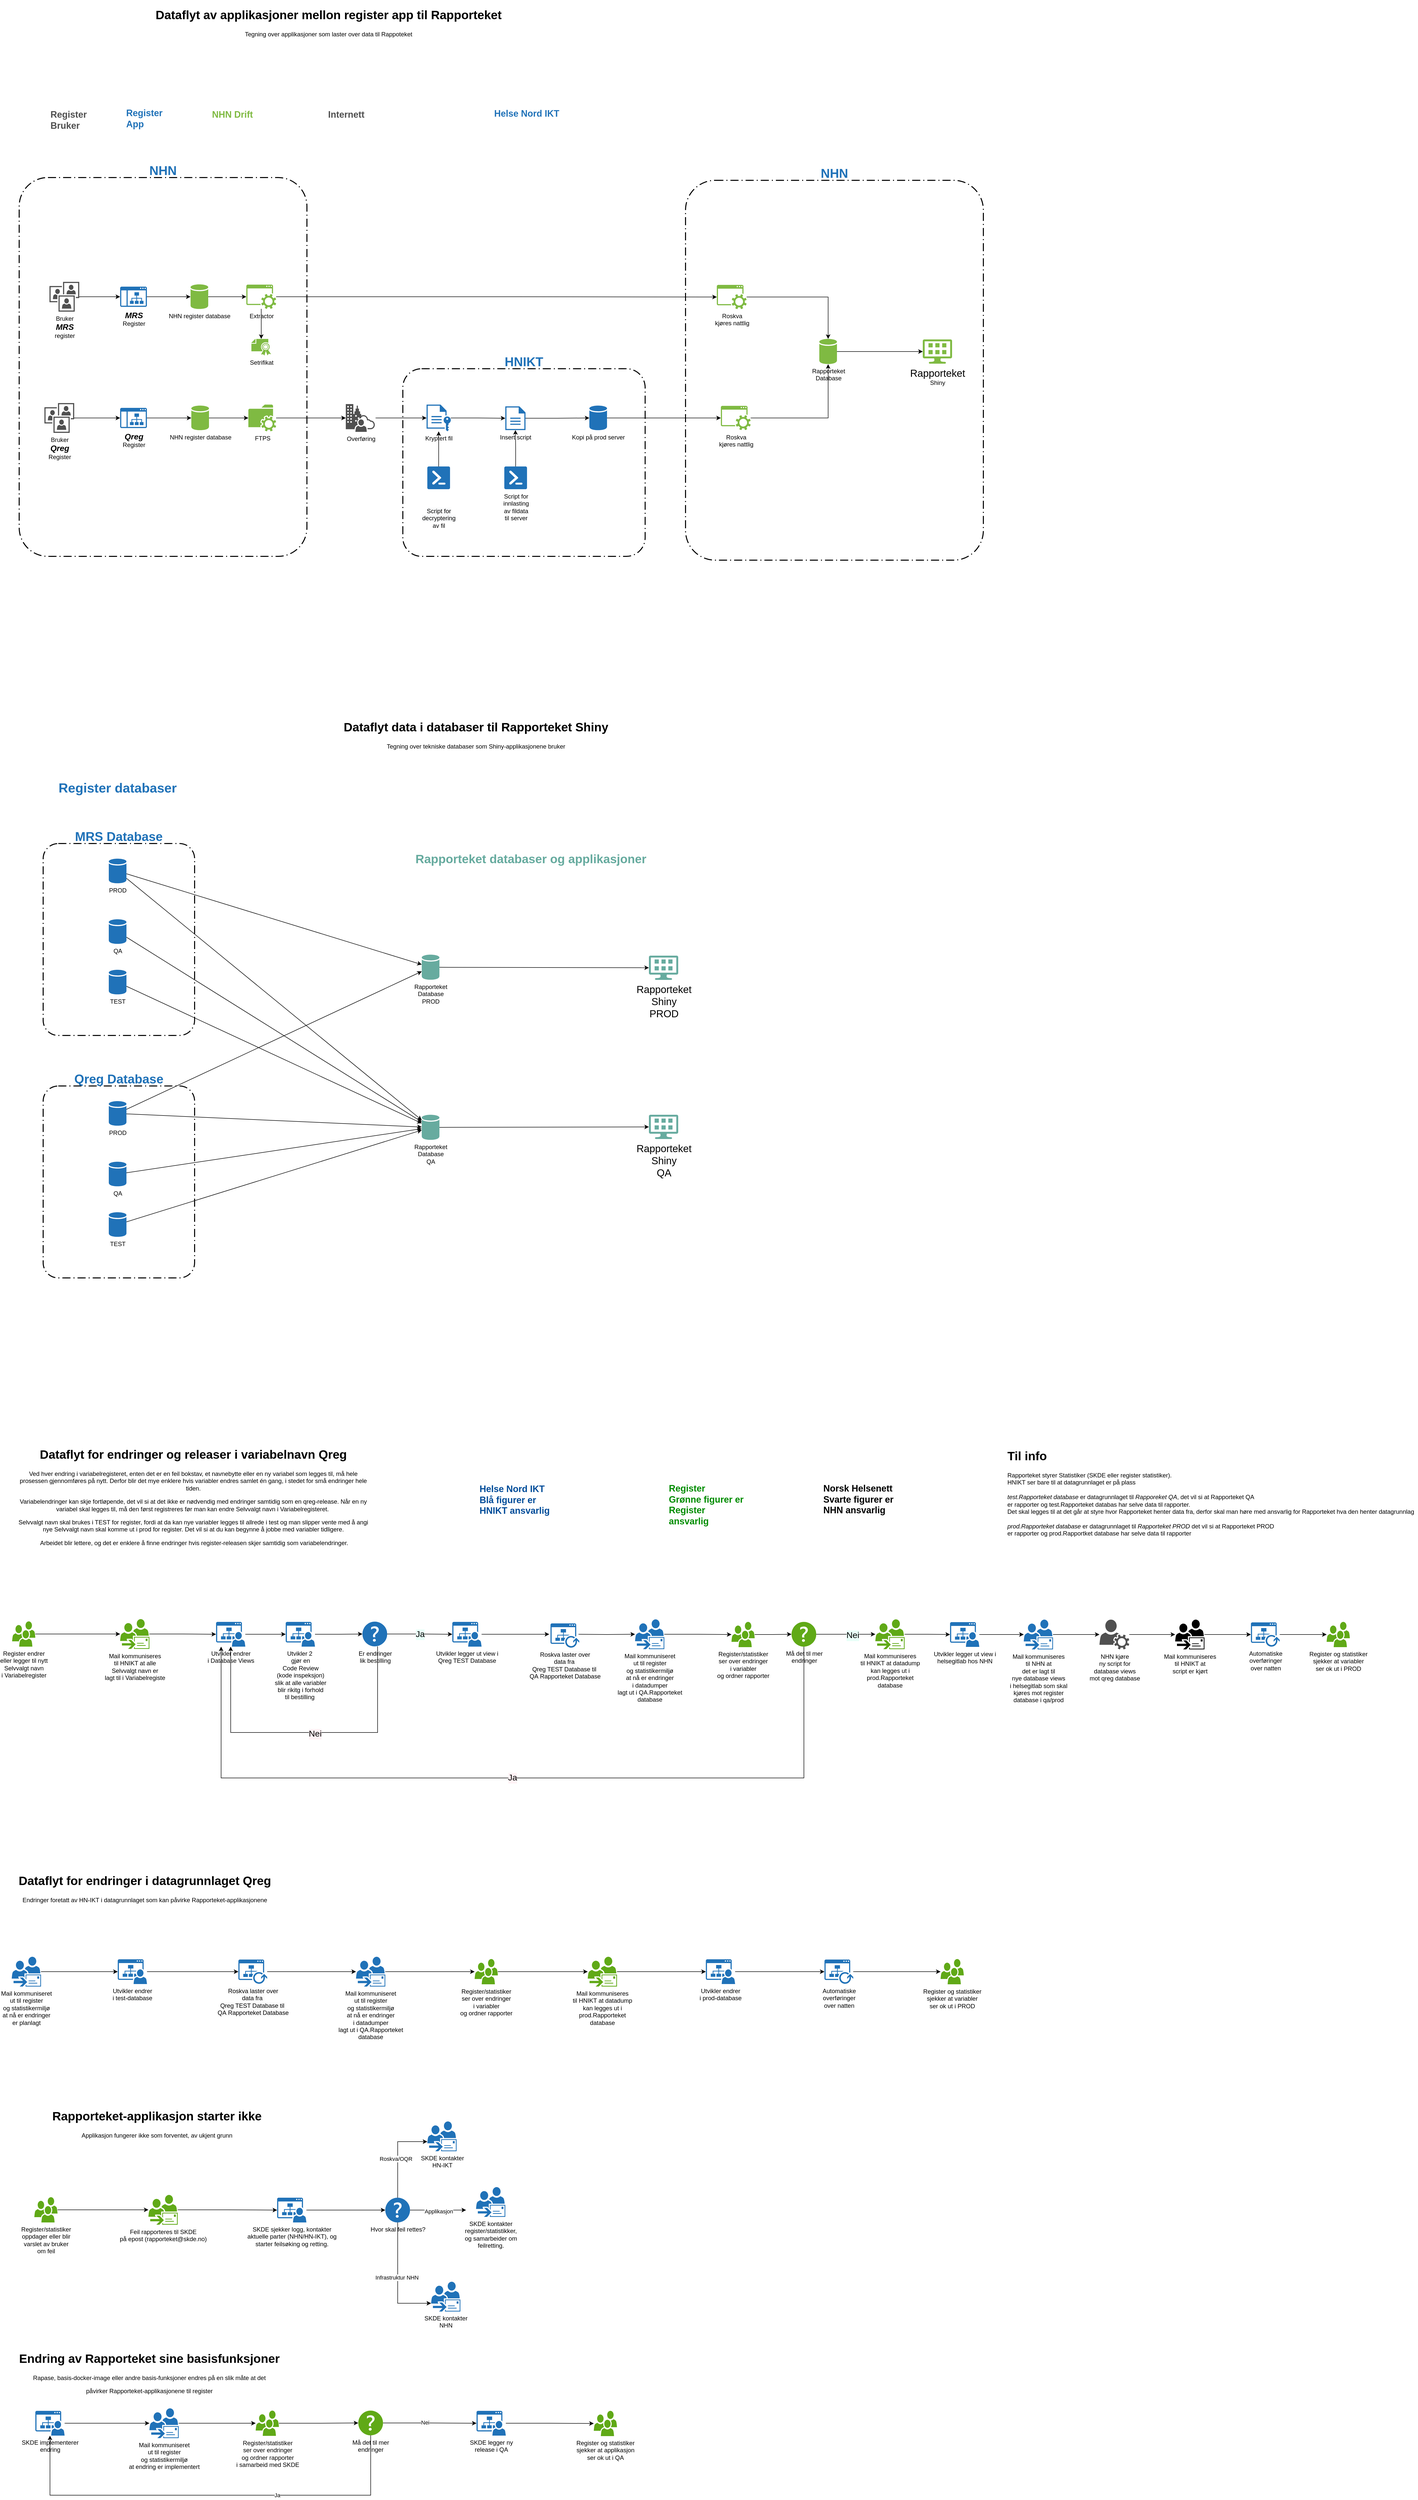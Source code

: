 <mxfile version="26.1.1">
  <diagram id="NtRQC4Yf2EBrrEhXGuK9" name="AlleVar">
    <mxGraphModel dx="2438" dy="4599" grid="1" gridSize="10" guides="1" tooltips="1" connect="1" arrows="1" fold="1" page="1" pageScale="1" pageWidth="1169" pageHeight="827" math="0" shadow="0">
      <root>
        <mxCell id="0" />
        <mxCell id="1" parent="0" />
        <mxCell id="FdEGy9-HCE7xzLKLmm-V-1" value="NHN" style="rounded=1;arcSize=10;dashed=1;strokeColor=#000000;fillColor=none;gradientColor=none;dashPattern=8 3 1 3;strokeWidth=2;verticalAlign=bottom;labelPosition=center;verticalLabelPosition=top;align=center;fontStyle=1;fontSize=25;fontColor=#2072B8;" parent="1" vertex="1">
          <mxGeometry x="1364" y="-2933" width="590" height="752" as="geometry" />
        </mxCell>
        <mxCell id="3FZUS84Uxspk6rO_MviW-43" value="&lt;h1&gt;Dataflyt for endringer og releaser i variabelnavn Qreg&lt;/h1&gt;&lt;p&gt;Ved hver endring i variabelregisteret, enten det er en feil bokstav, et navnebytte eller en ny variabel som legges til, må hele prosessen gjennomføres på nytt. Derfor blir det mye enklere hvis variabler endres samlet én gang, i stedet for små endringer hele tiden.&lt;/p&gt;&lt;p&gt;Variabelendringer kan skje fortløpende, det vil si at det ikke er nødvendig med endringer samtidig som en qreg-release. Når en ny variabel skal legges til, må den først registreres før man kan endre Selvvalgt navn i Variabelregisteret.&amp;nbsp;&lt;/p&gt;&lt;p&gt;Selvvalgt navn skal brukes i TEST for register, fordi at da kan nye variabler legges til allrede i test og man slipper vente med å angi nye Selvvalgt navn skal komme ut i prod for register. Det vil si at du kan begynne å jobbe med variabler tidligere.&lt;/p&gt;&lt;p&gt;&amp;nbsp;Arbeidet blir lettere, og det er enklere å finne endringer hvis register-releasen skjer samtidig som variabelendringer.&lt;/p&gt;" style="text;html=1;strokeColor=none;fillColor=none;spacing=5;spacingTop=-20;whiteSpace=wrap;overflow=hidden;rounded=0;align=center;" parent="1" vertex="1">
          <mxGeometry x="34" y="-430" width="710" height="220" as="geometry" />
        </mxCell>
        <mxCell id="3FZUS84Uxspk6rO_MviW-44" value="Register&lt;br&gt;Grønne figurer er Register ansvarlig" style="text;html=1;strokeColor=none;fillColor=none;align=left;verticalAlign=top;whiteSpace=wrap;rounded=0;fontStyle=1;fontColor=#008C00;fontSize=18;" parent="1" vertex="1">
          <mxGeometry x="1329" y="-360" width="156" height="30" as="geometry" />
        </mxCell>
        <mxCell id="3FZUS84Uxspk6rO_MviW-45" value="Helse Nord IKT&lt;br&gt;Blå figurer er HNIKT ansvarlig" style="text;html=1;strokeColor=none;fillColor=none;align=left;verticalAlign=middle;whiteSpace=wrap;rounded=0;fontStyle=1;fontColor=#004C99;fontSize=18;" parent="1" vertex="1">
          <mxGeometry x="954" y="-330" width="170" height="20" as="geometry" />
        </mxCell>
        <mxCell id="3FZUS84Uxspk6rO_MviW-46" style="edgeStyle=orthogonalEdgeStyle;rounded=0;orthogonalLoop=1;jettySize=auto;html=1;labelBackgroundColor=#E8FFF8;fontSize=17;" parent="1" source="3FZUS84Uxspk6rO_MviW-47" target="3FZUS84Uxspk6rO_MviW-49" edge="1">
          <mxGeometry relative="1" as="geometry" />
        </mxCell>
        <mxCell id="3FZUS84Uxspk6rO_MviW-47" value="Register endrer&lt;br&gt;eller legger til nytt&lt;br&gt;Selvvalgt navn&lt;br&gt;i Variabelregister" style="pointerEvents=1;shadow=0;dashed=0;html=1;strokeColor=none;labelPosition=center;verticalLabelPosition=bottom;verticalAlign=top;outlineConnect=0;align=center;shape=mxgraph.office.users.users;fillColor=#60A917;labelBackgroundColor=none;fontSize=12;fontColor=#000000;" parent="1" vertex="1">
          <mxGeometry x="30" y="-80" width="46" height="50" as="geometry" />
        </mxCell>
        <mxCell id="3FZUS84Uxspk6rO_MviW-48" style="edgeStyle=orthogonalEdgeStyle;rounded=0;orthogonalLoop=1;jettySize=auto;html=1;labelBackgroundColor=#E8FFF8;fontSize=17;" parent="1" source="3FZUS84Uxspk6rO_MviW-49" target="3FZUS84Uxspk6rO_MviW-51" edge="1">
          <mxGeometry relative="1" as="geometry" />
        </mxCell>
        <mxCell id="3FZUS84Uxspk6rO_MviW-49" value="Mail kommuniseres&lt;br&gt;til HNIKT at alle&lt;br&gt;Selvvalgt navn er&lt;br&gt;lagt til i Variabelregiste" style="pointerEvents=1;shadow=0;dashed=0;html=1;strokeColor=none;labelPosition=center;verticalLabelPosition=bottom;verticalAlign=top;outlineConnect=0;align=center;shape=mxgraph.office.users.dynamic_distribution_group;labelBackgroundColor=none;fontSize=12;fontColor=#000000;fillColor=#60A917;" parent="1" vertex="1">
          <mxGeometry x="244" y="-84.5" width="58" height="59" as="geometry" />
        </mxCell>
        <mxCell id="3FZUS84Uxspk6rO_MviW-50" value="" style="edgeStyle=orthogonalEdgeStyle;rounded=0;orthogonalLoop=1;jettySize=auto;html=1;labelBackgroundColor=#E8FFF8;fontSize=17;" parent="1" source="3FZUS84Uxspk6rO_MviW-51" target="3FZUS84Uxspk6rO_MviW-53" edge="1">
          <mxGeometry relative="1" as="geometry" />
        </mxCell>
        <mxCell id="3FZUS84Uxspk6rO_MviW-51" value="Utvikler endrer&lt;br&gt;i Database Views" style="pointerEvents=1;shadow=0;dashed=0;html=1;strokeColor=none;fillColor=#2072B8;labelPosition=center;verticalLabelPosition=bottom;verticalAlign=top;outlineConnect=0;align=center;shape=mxgraph.office.sites.my_site;fontColor=#000000;labelBackgroundColor=none;fontSize=12;" parent="1" vertex="1">
          <mxGeometry x="434" y="-79" width="58" height="49" as="geometry" />
        </mxCell>
        <mxCell id="3FZUS84Uxspk6rO_MviW-52" style="edgeStyle=orthogonalEdgeStyle;rounded=0;orthogonalLoop=1;jettySize=auto;html=1;labelBackgroundColor=#E8FFF8;fontSize=17;" parent="1" source="3FZUS84Uxspk6rO_MviW-53" target="3FZUS84Uxspk6rO_MviW-57" edge="1">
          <mxGeometry relative="1" as="geometry" />
        </mxCell>
        <mxCell id="3FZUS84Uxspk6rO_MviW-53" value="Utvikler 2&amp;nbsp;&lt;br&gt;gjør en &lt;br&gt;Code Review&lt;br&gt;(kode inspeksjon)&lt;br&gt;slik at alle variabler&lt;br&gt;blir rikitg i forhold&lt;br&gt;til bestilling&amp;nbsp;" style="pointerEvents=1;shadow=0;dashed=0;html=1;strokeColor=none;fillColor=#2072B8;labelPosition=center;verticalLabelPosition=bottom;verticalAlign=top;outlineConnect=0;align=center;shape=mxgraph.office.sites.my_site;fontColor=#000000;labelBackgroundColor=none;fontSize=12;" parent="1" vertex="1">
          <mxGeometry x="572" y="-79" width="58" height="49" as="geometry" />
        </mxCell>
        <mxCell id="3FZUS84Uxspk6rO_MviW-54" style="edgeStyle=orthogonalEdgeStyle;rounded=0;orthogonalLoop=1;jettySize=auto;html=1;labelBackgroundColor=#E8FFF8;fontSize=17;" parent="1" source="3FZUS84Uxspk6rO_MviW-57" target="3FZUS84Uxspk6rO_MviW-51" edge="1">
          <mxGeometry relative="1" as="geometry">
            <mxPoint x="454" y="130" as="targetPoint" />
            <Array as="points">
              <mxPoint x="754" y="140" />
              <mxPoint x="463" y="140" />
            </Array>
          </mxGeometry>
        </mxCell>
        <mxCell id="3FZUS84Uxspk6rO_MviW-55" value="Nei" style="edgeLabel;html=1;align=center;verticalAlign=middle;resizable=0;points=[];fontSize=17;labelBackgroundColor=#FFF2F5;" parent="3FZUS84Uxspk6rO_MviW-54" vertex="1" connectable="0">
          <mxGeometry x="-0.065" y="3" relative="1" as="geometry">
            <mxPoint as="offset" />
          </mxGeometry>
        </mxCell>
        <mxCell id="3FZUS84Uxspk6rO_MviW-56" value="Ja" style="edgeStyle=orthogonalEdgeStyle;rounded=0;orthogonalLoop=1;jettySize=auto;html=1;labelBackgroundColor=#E8FFF8;fontSize=17;" parent="1" source="3FZUS84Uxspk6rO_MviW-57" target="3FZUS84Uxspk6rO_MviW-59" edge="1">
          <mxGeometry relative="1" as="geometry" />
        </mxCell>
        <mxCell id="3FZUS84Uxspk6rO_MviW-57" value="Er endringer&lt;br&gt;lik bestilling" style="pointerEvents=1;shadow=0;dashed=0;html=1;strokeColor=none;labelPosition=center;verticalLabelPosition=bottom;verticalAlign=top;outlineConnect=0;align=center;shape=mxgraph.office.concepts.help;fontSize=12;fontColor=#000000;fillColor=#2072B8;" parent="1" vertex="1">
          <mxGeometry x="724" y="-79.5" width="49" height="49" as="geometry" />
        </mxCell>
        <mxCell id="3FZUS84Uxspk6rO_MviW-58" value="" style="edgeStyle=orthogonalEdgeStyle;rounded=0;orthogonalLoop=1;jettySize=auto;html=1;labelBackgroundColor=#E8FFF8;fontSize=17;" parent="1" source="3FZUS84Uxspk6rO_MviW-59" edge="1">
          <mxGeometry relative="1" as="geometry">
            <mxPoint x="1094" y="-54.5" as="targetPoint" />
          </mxGeometry>
        </mxCell>
        <mxCell id="3FZUS84Uxspk6rO_MviW-59" value="Utvikler legger ut view i &lt;br&gt;Qreg TEST Database" style="pointerEvents=1;shadow=0;dashed=0;html=1;strokeColor=none;fillColor=#2072B8;labelPosition=center;verticalLabelPosition=bottom;verticalAlign=top;outlineConnect=0;align=center;shape=mxgraph.office.sites.my_site;fontColor=#000000;labelBackgroundColor=none;fontSize=12;" parent="1" vertex="1">
          <mxGeometry x="902" y="-79" width="58" height="49" as="geometry" />
        </mxCell>
        <mxCell id="3FZUS84Uxspk6rO_MviW-60" value="" style="edgeStyle=orthogonalEdgeStyle;rounded=0;orthogonalLoop=1;jettySize=auto;html=1;labelBackgroundColor=#E8FFF8;fontSize=17;" parent="1" target="3FZUS84Uxspk6rO_MviW-63" edge="1">
          <mxGeometry relative="1" as="geometry">
            <mxPoint x="1152" y="-54.5" as="sourcePoint" />
          </mxGeometry>
        </mxCell>
        <mxCell id="3FZUS84Uxspk6rO_MviW-62" value="" style="edgeStyle=orthogonalEdgeStyle;rounded=0;orthogonalLoop=1;jettySize=auto;html=1;labelBackgroundColor=#E8FFF8;fontSize=17;" parent="1" source="3FZUS84Uxspk6rO_MviW-63" target="3FZUS84Uxspk6rO_MviW-69" edge="1">
          <mxGeometry relative="1" as="geometry" />
        </mxCell>
        <mxCell id="3FZUS84Uxspk6rO_MviW-63" value="Mail kommuniseret&lt;br&gt;ut til register&lt;br&gt;og statistikermiljø &lt;br&gt;at nå er endringer&lt;br&gt;i datadumper&lt;br&gt;lagt ut i QA.Rapporteket&lt;br&gt;database" style="pointerEvents=1;shadow=0;dashed=0;html=1;strokeColor=none;fillColor=#2072B8;labelPosition=center;verticalLabelPosition=bottom;verticalAlign=top;outlineConnect=0;align=center;shape=mxgraph.office.users.dynamic_distribution_group;labelBackgroundColor=none;fontSize=12;fontColor=#000000;" parent="1" vertex="1">
          <mxGeometry x="1264" y="-84" width="58" height="59" as="geometry" />
        </mxCell>
        <mxCell id="3FZUS84Uxspk6rO_MviW-64" value="Ja" style="edgeStyle=orthogonalEdgeStyle;rounded=0;orthogonalLoop=1;jettySize=auto;html=1;labelBackgroundColor=#FFF2F5;fontSize=17;" parent="1" source="3FZUS84Uxspk6rO_MviW-67" target="3FZUS84Uxspk6rO_MviW-51" edge="1">
          <mxGeometry relative="1" as="geometry">
            <mxPoint x="444" y="180" as="targetPoint" />
            <mxPoint x="1598" as="sourcePoint" />
            <Array as="points">
              <mxPoint x="1598" y="230" />
              <mxPoint x="444" y="230" />
            </Array>
          </mxGeometry>
        </mxCell>
        <mxCell id="3FZUS84Uxspk6rO_MviW-65" value="" style="edgeStyle=orthogonalEdgeStyle;rounded=0;orthogonalLoop=1;jettySize=auto;html=1;labelBackgroundColor=#FFF2F5;fontSize=17;" parent="1" source="3FZUS84Uxspk6rO_MviW-67" target="3FZUS84Uxspk6rO_MviW-71" edge="1">
          <mxGeometry relative="1" as="geometry" />
        </mxCell>
        <mxCell id="3FZUS84Uxspk6rO_MviW-66" value="Nei" style="edgeLabel;html=1;align=center;verticalAlign=middle;resizable=0;points=[];fontSize=17;labelBackgroundColor=#E8FFF8;" parent="3FZUS84Uxspk6rO_MviW-65" vertex="1" connectable="0">
          <mxGeometry x="0.242" y="-1" relative="1" as="geometry">
            <mxPoint x="-1" y="1" as="offset" />
          </mxGeometry>
        </mxCell>
        <mxCell id="3FZUS84Uxspk6rO_MviW-67" value="Må det til mer&lt;br&gt;endringer" style="pointerEvents=1;shadow=0;dashed=0;html=1;strokeColor=none;labelPosition=center;verticalLabelPosition=bottom;verticalAlign=top;outlineConnect=0;align=center;shape=mxgraph.office.concepts.help;fontSize=12;fontColor=#000000;fillColor=#60A917;" parent="1" vertex="1">
          <mxGeometry x="1574" y="-79" width="49" height="49" as="geometry" />
        </mxCell>
        <mxCell id="3FZUS84Uxspk6rO_MviW-68" value="" style="edgeStyle=orthogonalEdgeStyle;rounded=0;orthogonalLoop=1;jettySize=auto;html=1;labelBackgroundColor=#E8FFF8;fontSize=17;" parent="1" source="3FZUS84Uxspk6rO_MviW-69" target="3FZUS84Uxspk6rO_MviW-67" edge="1">
          <mxGeometry relative="1" as="geometry" />
        </mxCell>
        <mxCell id="3FZUS84Uxspk6rO_MviW-69" value="Register/statistiker&lt;br&gt;ser over endringer&lt;br&gt;i variabler&lt;br&gt;og ordner rapporter" style="pointerEvents=1;shadow=0;dashed=0;html=1;strokeColor=none;labelPosition=center;verticalLabelPosition=bottom;verticalAlign=top;outlineConnect=0;align=center;shape=mxgraph.office.users.users;fillColor=#60A917;labelBackgroundColor=none;fontSize=12;fontColor=#000000;" parent="1" vertex="1">
          <mxGeometry x="1455" y="-79" width="46" height="50" as="geometry" />
        </mxCell>
        <mxCell id="3FZUS84Uxspk6rO_MviW-70" value="" style="edgeStyle=orthogonalEdgeStyle;rounded=0;orthogonalLoop=1;jettySize=auto;html=1;labelBackgroundColor=#FFF2F5;fontSize=17;" parent="1" source="3FZUS84Uxspk6rO_MviW-71" target="3FZUS84Uxspk6rO_MviW-73" edge="1">
          <mxGeometry relative="1" as="geometry" />
        </mxCell>
        <mxCell id="3FZUS84Uxspk6rO_MviW-71" value="Mail kommuniseres&lt;br&gt;til HNIKT at datadump&lt;br&gt;kan legges ut i&lt;br&gt;prod.Rapporteket&lt;br&gt;database" style="pointerEvents=1;shadow=0;dashed=0;html=1;strokeColor=none;labelPosition=center;verticalLabelPosition=bottom;verticalAlign=top;outlineConnect=0;align=center;shape=mxgraph.office.users.dynamic_distribution_group;labelBackgroundColor=none;fontSize=12;fontColor=#000000;fillColor=#60A917;" parent="1" vertex="1">
          <mxGeometry x="1740" y="-84" width="58" height="59" as="geometry" />
        </mxCell>
        <mxCell id="3FZUS84Uxspk6rO_MviW-72" value="" style="edgeStyle=orthogonalEdgeStyle;rounded=0;orthogonalLoop=1;jettySize=auto;html=1;labelBackgroundColor=#FFF2F5;fontSize=17;" parent="1" source="3FZUS84Uxspk6rO_MviW-73" target="3FZUS84Uxspk6rO_MviW-75" edge="1">
          <mxGeometry relative="1" as="geometry" />
        </mxCell>
        <mxCell id="3FZUS84Uxspk6rO_MviW-73" value="Utvikler legger ut view i &lt;br&gt;helsegitlab hos NHN" style="pointerEvents=1;shadow=0;dashed=0;html=1;strokeColor=none;fillColor=#2072B8;labelPosition=center;verticalLabelPosition=bottom;verticalAlign=top;outlineConnect=0;align=center;shape=mxgraph.office.sites.my_site;fontColor=#000000;labelBackgroundColor=none;fontSize=12;" parent="1" vertex="1">
          <mxGeometry x="1888" y="-78.5" width="58" height="49" as="geometry" />
        </mxCell>
        <mxCell id="3FZUS84Uxspk6rO_MviW-74" value="" style="edgeStyle=orthogonalEdgeStyle;rounded=0;orthogonalLoop=1;jettySize=auto;html=1;labelBackgroundColor=#FFF2F5;fontSize=17;" parent="1" source="3FZUS84Uxspk6rO_MviW-75" target="3FZUS84Uxspk6rO_MviW-77" edge="1">
          <mxGeometry relative="1" as="geometry" />
        </mxCell>
        <mxCell id="3FZUS84Uxspk6rO_MviW-75" value="Mail kommuniseres&lt;br&gt;til NHN at&lt;br&gt;det er lagt til&lt;br&gt;nye database views&lt;br&gt;i helsegitlab som skal&lt;br&gt;kjøres mot register&lt;br&gt;database i qa/prod" style="pointerEvents=1;shadow=0;dashed=0;html=1;strokeColor=none;fillColor=#2072B8;labelPosition=center;verticalLabelPosition=bottom;verticalAlign=top;outlineConnect=0;align=center;shape=mxgraph.office.users.dynamic_distribution_group;labelBackgroundColor=none;fontSize=12;fontColor=#000000;" parent="1" vertex="1">
          <mxGeometry x="2034" y="-83.5" width="58" height="59" as="geometry" />
        </mxCell>
        <mxCell id="3FZUS84Uxspk6rO_MviW-76" value="" style="edgeStyle=orthogonalEdgeStyle;rounded=0;orthogonalLoop=1;jettySize=auto;html=1;labelBackgroundColor=#FFF2F5;fontSize=12;" parent="1" source="3FZUS84Uxspk6rO_MviW-77" target="3FZUS84Uxspk6rO_MviW-79" edge="1">
          <mxGeometry relative="1" as="geometry" />
        </mxCell>
        <mxCell id="3FZUS84Uxspk6rO_MviW-77" value="&lt;span style=&quot;font-size: 12px;&quot;&gt;NHN kjøre&lt;br&gt;ny script for &lt;br&gt;database views&lt;br&gt;mot qreg database&lt;br&gt;&lt;/span&gt;" style="pointerEvents=1;shadow=0;dashed=0;html=1;strokeColor=none;fillColor=#505050;labelPosition=center;verticalLabelPosition=bottom;verticalAlign=top;outlineConnect=0;align=center;shape=mxgraph.office.users.user_services;labelBackgroundColor=#FFFFFF;fontSize=12;" parent="1" vertex="1">
          <mxGeometry x="2184" y="-83.5" width="59" height="59" as="geometry" />
        </mxCell>
        <mxCell id="3FZUS84Uxspk6rO_MviW-78" value="" style="edgeStyle=orthogonalEdgeStyle;rounded=0;orthogonalLoop=1;jettySize=auto;html=1;labelBackgroundColor=#FFF2F5;fontSize=12;" parent="1" source="3FZUS84Uxspk6rO_MviW-79" target="3FZUS84Uxspk6rO_MviW-81" edge="1">
          <mxGeometry relative="1" as="geometry" />
        </mxCell>
        <mxCell id="3FZUS84Uxspk6rO_MviW-79" value="Mail kommuniseres&lt;br&gt;til HNIKT at&lt;br&gt;script er kjørt" style="pointerEvents=1;shadow=0;dashed=0;html=1;strokeColor=none;labelPosition=center;verticalLabelPosition=bottom;verticalAlign=top;outlineConnect=0;align=center;shape=mxgraph.office.users.dynamic_distribution_group;labelBackgroundColor=none;fontSize=12;fontColor=#000000;fillColor=#000000;" parent="1" vertex="1">
          <mxGeometry x="2334" y="-83.5" width="58" height="59" as="geometry" />
        </mxCell>
        <mxCell id="3FZUS84Uxspk6rO_MviW-80" value="" style="edgeStyle=orthogonalEdgeStyle;rounded=0;orthogonalLoop=1;jettySize=auto;html=1;labelBackgroundColor=#FFF2F5;fontSize=12;" parent="1" source="3FZUS84Uxspk6rO_MviW-81" target="3FZUS84Uxspk6rO_MviW-82" edge="1">
          <mxGeometry relative="1" as="geometry" />
        </mxCell>
        <mxCell id="3FZUS84Uxspk6rO_MviW-81" value="Automatiske&lt;br&gt;overføringer&lt;br&gt;over natten" style="pointerEvents=1;shadow=0;dashed=0;html=1;strokeColor=none;labelPosition=center;verticalLabelPosition=bottom;verticalAlign=top;outlineConnect=0;align=center;shape=mxgraph.office.sites.publish;labelBackgroundColor=#FFFFFF;fontSize=12;fillColor=#2072B8;" parent="1" vertex="1">
          <mxGeometry x="2484" y="-78" width="57" height="48" as="geometry" />
        </mxCell>
        <mxCell id="3FZUS84Uxspk6rO_MviW-82" value="Register og statistiker&lt;br&gt;sjekker at variabler&lt;br&gt;ser ok ut i PROD" style="pointerEvents=1;shadow=0;dashed=0;html=1;strokeColor=none;labelPosition=center;verticalLabelPosition=bottom;verticalAlign=top;outlineConnect=0;align=center;shape=mxgraph.office.users.users;fillColor=#60A917;labelBackgroundColor=none;fontSize=12;fontColor=#000000;" parent="1" vertex="1">
          <mxGeometry x="2634" y="-79" width="46" height="50" as="geometry" />
        </mxCell>
        <mxCell id="3FZUS84Uxspk6rO_MviW-83" value="&lt;font color=&quot;#000000&quot;&gt;Norsk Helsenett&lt;br&gt;Svarte figurer er&lt;br&gt;NHN ansvarlig&lt;/font&gt;" style="text;html=1;strokeColor=none;fillColor=none;align=left;verticalAlign=top;whiteSpace=wrap;rounded=0;fontStyle=1;fontColor=#008C00;fontSize=18;" parent="1" vertex="1">
          <mxGeometry x="1634.5" y="-360" width="156" height="30" as="geometry" />
        </mxCell>
        <mxCell id="3FZUS84Uxspk6rO_MviW-84" value="&lt;h1 style=&quot;text-align: left&quot;&gt;Til info&lt;/h1&gt;&lt;div style=&quot;text-align: left&quot;&gt;&lt;span&gt;Rapporteket styrer Statistiker (SKDE eller register statistiker).&lt;/span&gt;&lt;br&gt;&lt;/div&gt;&lt;div style=&quot;text-align: left&quot;&gt;&lt;div&gt;&lt;span&gt;HNIKT ser bare til at datagrunnlaget er på plass&lt;/span&gt;&lt;/div&gt;&lt;/div&gt;&lt;div style=&quot;text-align: left&quot;&gt;&lt;span&gt;&lt;br&gt;&lt;/span&gt;&lt;/div&gt;&lt;div style=&quot;text-align: left&quot;&gt;&lt;i&gt;test.Rapporteket database&lt;/i&gt; er datagrunnlaget til &lt;i&gt;Rapporeket QA&lt;/i&gt;, det vil si at Rapporteket QA&lt;/div&gt;&lt;div style=&quot;text-align: left&quot;&gt;&lt;span&gt;er rapporter og test.Rapporteket databas har selve data til rapporter.&amp;nbsp;&lt;/span&gt;&lt;/div&gt;&lt;div style=&quot;text-align: left&quot;&gt;&lt;span&gt;Det skal legges til at det går at styre hvor Rapporteket henter data fra, derfor skal man høre med ansvarlig for Rapporteket hva den henter datagrunnlag&lt;/span&gt;&lt;/div&gt;&lt;div style=&quot;text-align: left&quot;&gt;&lt;span&gt;&lt;br&gt;&lt;/span&gt;&lt;/div&gt;&lt;div style=&quot;text-align: left&quot;&gt;&lt;i&gt;prod.Rapporteket database&lt;/i&gt; er datagrunnlaget til &lt;i&gt;Rapporteket PROD&lt;/i&gt; det vil si at Rapporteket PROD&lt;/div&gt;&lt;div style=&quot;text-align: left&quot;&gt;&lt;span&gt;er rapporter og prod.Rapportket database har selve data til rapporter&amp;nbsp;&lt;/span&gt;&lt;/div&gt;&lt;div style=&quot;text-align: left&quot;&gt;&lt;br&gt;&lt;/div&gt;" style="text;html=1;align=center;verticalAlign=middle;resizable=0;points=[];autosize=1;fontSize=12;" parent="1" vertex="1">
          <mxGeometry x="1994" y="-430" width="820" height="190" as="geometry" />
        </mxCell>
        <mxCell id="3FZUS84Uxspk6rO_MviW-182" value="Qreg Database" style="rounded=1;arcSize=10;dashed=1;strokeColor=#000000;fillColor=none;gradientColor=none;dashPattern=8 3 1 3;strokeWidth=2;verticalAlign=bottom;labelPosition=center;verticalLabelPosition=top;align=center;fontStyle=1;fontSize=25;fontColor=#2072B8;" parent="1" vertex="1">
          <mxGeometry x="91.5" y="-1140" width="300" height="380" as="geometry" />
        </mxCell>
        <mxCell id="3FZUS84Uxspk6rO_MviW-217" style="edgeStyle=none;rounded=0;orthogonalLoop=1;jettySize=auto;html=1;" parent="1" source="3FZUS84Uxspk6rO_MviW-184" target="3FZUS84Uxspk6rO_MviW-206" edge="1">
          <mxGeometry relative="1" as="geometry" />
        </mxCell>
        <mxCell id="3FZUS84Uxspk6rO_MviW-184" value="TEST" style="shadow=0;dashed=0;html=1;strokeColor=none;labelPosition=center;verticalLabelPosition=bottom;verticalAlign=top;outlineConnect=0;align=center;shape=mxgraph.office.databases.database;fillColor=#2072B8;" parent="1" vertex="1">
          <mxGeometry x="221.5" y="-890" width="35" height="49" as="geometry" />
        </mxCell>
        <mxCell id="3FZUS84Uxspk6rO_MviW-199" value="&lt;span style=&quot;font-size: 20px&quot;&gt;Rapporteket&lt;br&gt;Shiny&lt;br&gt;PROD&lt;br&gt;&lt;/span&gt;" style="pointerEvents=1;shadow=0;dashed=0;html=1;strokeColor=none;labelPosition=center;verticalLabelPosition=bottom;verticalAlign=top;outlineConnect=0;align=center;shape=mxgraph.office.devices.management_console;fillColor=#67AB9F;" parent="1" vertex="1">
          <mxGeometry x="1291.5" y="-1398" width="58" height="48" as="geometry" />
        </mxCell>
        <mxCell id="3FZUS84Uxspk6rO_MviW-225" style="edgeStyle=none;rounded=0;orthogonalLoop=1;jettySize=auto;html=1;" parent="1" source="3FZUS84Uxspk6rO_MviW-203" target="3FZUS84Uxspk6rO_MviW-199" edge="1">
          <mxGeometry relative="1" as="geometry" />
        </mxCell>
        <mxCell id="3FZUS84Uxspk6rO_MviW-203" value="Rapporteket&lt;br&gt;Database&lt;br&gt;PROD" style="shadow=0;dashed=0;html=1;strokeColor=none;labelPosition=center;verticalLabelPosition=bottom;verticalAlign=top;outlineConnect=0;align=center;shape=mxgraph.office.databases.database;fillColor=#67AB9F;" parent="1" vertex="1">
          <mxGeometry x="841.5" y="-1400" width="35" height="50" as="geometry" />
        </mxCell>
        <mxCell id="3FZUS84Uxspk6rO_MviW-215" style="edgeStyle=none;rounded=0;orthogonalLoop=1;jettySize=auto;html=1;" parent="1" source="3FZUS84Uxspk6rO_MviW-204" target="3FZUS84Uxspk6rO_MviW-206" edge="1">
          <mxGeometry relative="1" as="geometry" />
        </mxCell>
        <mxCell id="3FZUS84Uxspk6rO_MviW-204" value="QA" style="shadow=0;dashed=0;html=1;strokeColor=none;labelPosition=center;verticalLabelPosition=bottom;verticalAlign=top;outlineConnect=0;align=center;shape=mxgraph.office.databases.database;fillColor=#2072B8;" parent="1" vertex="1">
          <mxGeometry x="221.5" y="-990" width="35" height="49" as="geometry" />
        </mxCell>
        <mxCell id="3FZUS84Uxspk6rO_MviW-212" style="rounded=0;orthogonalLoop=1;jettySize=auto;html=1;" parent="1" source="3FZUS84Uxspk6rO_MviW-205" target="3FZUS84Uxspk6rO_MviW-203" edge="1">
          <mxGeometry relative="1" as="geometry" />
        </mxCell>
        <mxCell id="3FZUS84Uxspk6rO_MviW-213" style="edgeStyle=none;rounded=0;orthogonalLoop=1;jettySize=auto;html=1;" parent="1" source="3FZUS84Uxspk6rO_MviW-205" target="3FZUS84Uxspk6rO_MviW-206" edge="1">
          <mxGeometry relative="1" as="geometry" />
        </mxCell>
        <mxCell id="3FZUS84Uxspk6rO_MviW-205" value="PROD" style="shadow=0;dashed=0;html=1;strokeColor=none;labelPosition=center;verticalLabelPosition=bottom;verticalAlign=top;outlineConnect=0;align=center;shape=mxgraph.office.databases.database;fillColor=#2072B8;" parent="1" vertex="1">
          <mxGeometry x="221.5" y="-1110" width="35" height="49" as="geometry" />
        </mxCell>
        <mxCell id="3FZUS84Uxspk6rO_MviW-223" style="edgeStyle=none;rounded=0;orthogonalLoop=1;jettySize=auto;html=1;" parent="1" source="3FZUS84Uxspk6rO_MviW-206" target="3FZUS84Uxspk6rO_MviW-207" edge="1">
          <mxGeometry relative="1" as="geometry" />
        </mxCell>
        <mxCell id="3FZUS84Uxspk6rO_MviW-206" value="Rapporteket&lt;br&gt;Database&lt;br&gt;QA" style="shadow=0;dashed=0;html=1;strokeColor=none;labelPosition=center;verticalLabelPosition=bottom;verticalAlign=top;outlineConnect=0;align=center;shape=mxgraph.office.databases.database;fillColor=#67AB9F;" parent="1" vertex="1">
          <mxGeometry x="841.5" y="-1083" width="35" height="50" as="geometry" />
        </mxCell>
        <mxCell id="3FZUS84Uxspk6rO_MviW-207" value="&lt;span style=&quot;font-size: 20px&quot;&gt;Rapporteket&lt;br&gt;Shiny&lt;br&gt;QA&lt;br&gt;&lt;/span&gt;" style="pointerEvents=1;shadow=0;dashed=0;html=1;strokeColor=none;labelPosition=center;verticalLabelPosition=bottom;verticalAlign=top;outlineConnect=0;align=center;shape=mxgraph.office.devices.management_console;fillColor=#67AB9F;" parent="1" vertex="1">
          <mxGeometry x="1291.5" y="-1083" width="58" height="48" as="geometry" />
        </mxCell>
        <mxCell id="3FZUS84Uxspk6rO_MviW-208" value="MRS Database" style="rounded=1;arcSize=10;dashed=1;strokeColor=#000000;fillColor=none;gradientColor=none;dashPattern=8 3 1 3;strokeWidth=2;verticalAlign=bottom;labelPosition=center;verticalLabelPosition=top;align=center;fontStyle=1;fontSize=25;fontColor=#2072B8;" parent="1" vertex="1">
          <mxGeometry x="91.5" y="-1620" width="300" height="380" as="geometry" />
        </mxCell>
        <mxCell id="3FZUS84Uxspk6rO_MviW-222" style="edgeStyle=none;rounded=0;orthogonalLoop=1;jettySize=auto;html=1;" parent="1" source="3FZUS84Uxspk6rO_MviW-209" target="3FZUS84Uxspk6rO_MviW-206" edge="1">
          <mxGeometry relative="1" as="geometry" />
        </mxCell>
        <mxCell id="3FZUS84Uxspk6rO_MviW-209" value="TEST" style="shadow=0;dashed=0;html=1;strokeColor=none;labelPosition=center;verticalLabelPosition=bottom;verticalAlign=top;outlineConnect=0;align=center;shape=mxgraph.office.databases.database;fillColor=#2072B8;" parent="1" vertex="1">
          <mxGeometry x="221.5" y="-1370" width="35" height="49" as="geometry" />
        </mxCell>
        <mxCell id="3FZUS84Uxspk6rO_MviW-221" style="edgeStyle=none;rounded=0;orthogonalLoop=1;jettySize=auto;html=1;" parent="1" source="3FZUS84Uxspk6rO_MviW-210" target="3FZUS84Uxspk6rO_MviW-206" edge="1">
          <mxGeometry relative="1" as="geometry" />
        </mxCell>
        <mxCell id="3FZUS84Uxspk6rO_MviW-210" value="QA" style="shadow=0;dashed=0;html=1;strokeColor=none;labelPosition=center;verticalLabelPosition=bottom;verticalAlign=top;outlineConnect=0;align=center;shape=mxgraph.office.databases.database;fillColor=#2072B8;" parent="1" vertex="1">
          <mxGeometry x="221.5" y="-1470" width="35" height="49" as="geometry" />
        </mxCell>
        <mxCell id="3FZUS84Uxspk6rO_MviW-218" style="edgeStyle=none;rounded=0;orthogonalLoop=1;jettySize=auto;html=1;" parent="1" source="3FZUS84Uxspk6rO_MviW-211" target="3FZUS84Uxspk6rO_MviW-203" edge="1">
          <mxGeometry relative="1" as="geometry" />
        </mxCell>
        <mxCell id="3FZUS84Uxspk6rO_MviW-220" style="edgeStyle=none;rounded=0;orthogonalLoop=1;jettySize=auto;html=1;" parent="1" source="3FZUS84Uxspk6rO_MviW-211" target="3FZUS84Uxspk6rO_MviW-206" edge="1">
          <mxGeometry relative="1" as="geometry" />
        </mxCell>
        <mxCell id="3FZUS84Uxspk6rO_MviW-211" value="PROD" style="shadow=0;dashed=0;html=1;strokeColor=none;labelPosition=center;verticalLabelPosition=bottom;verticalAlign=top;outlineConnect=0;align=center;shape=mxgraph.office.databases.database;fillColor=#2072B8;" parent="1" vertex="1">
          <mxGeometry x="221.5" y="-1590" width="35" height="49" as="geometry" />
        </mxCell>
        <mxCell id="3FZUS84Uxspk6rO_MviW-228" value="&lt;h1&gt;Dataflyt data i databaser til Rapporteket Shiny&lt;/h1&gt;&lt;div&gt;Tegning over tekniske databaser som Shiny-applikasjonene bruker&lt;/div&gt;" style="text;html=1;strokeColor=none;fillColor=none;spacing=5;spacingTop=-20;whiteSpace=wrap;overflow=hidden;rounded=0;align=center;" parent="1" vertex="1">
          <mxGeometry x="594" y="-1870" width="710" height="100" as="geometry" />
        </mxCell>
        <mxCell id="3FZUS84Uxspk6rO_MviW-229" value="NHN" style="rounded=1;arcSize=10;dashed=1;strokeColor=#000000;fillColor=none;gradientColor=none;dashPattern=8 3 1 3;strokeWidth=2;verticalAlign=bottom;labelPosition=center;verticalLabelPosition=top;align=center;fontStyle=1;fontSize=25;fontColor=#2072B8;" parent="1" vertex="1">
          <mxGeometry x="44" y="-2938.5" width="570" height="750" as="geometry" />
        </mxCell>
        <mxCell id="3FZUS84Uxspk6rO_MviW-230" value="HNIKT" style="rounded=1;arcSize=10;dashed=1;strokeColor=#000000;fillColor=none;gradientColor=none;dashPattern=8 3 1 3;strokeWidth=2;verticalAlign=bottom;labelPosition=center;verticalLabelPosition=top;align=center;fontStyle=1;fontSize=25;fontColor=#2072B8;" parent="1" vertex="1">
          <mxGeometry x="804" y="-2560" width="480" height="371.5" as="geometry" />
        </mxCell>
        <mxCell id="3FZUS84Uxspk6rO_MviW-231" value="&lt;h1&gt;Dataflyt av applikasjoner mellon register app til Rapporteket&lt;/h1&gt;&lt;div&gt;Tegning over applikasjoner som laster over data til Rappoteket&lt;/div&gt;" style="text;html=1;strokeColor=none;fillColor=none;spacing=5;spacingTop=-20;whiteSpace=wrap;overflow=hidden;rounded=0;align=center;" parent="1" vertex="1">
          <mxGeometry x="302" y="-3280" width="710" height="160" as="geometry" />
        </mxCell>
        <mxCell id="3FZUS84Uxspk6rO_MviW-232" value="&amp;nbsp;NHN Drift" style="text;html=1;strokeColor=none;fillColor=none;align=left;verticalAlign=top;whiteSpace=wrap;rounded=0;fontStyle=1;fontColor=#7FBA42;fontSize=18;" parent="1" vertex="1">
          <mxGeometry x="418.5" y="-3080" width="94" height="30" as="geometry" />
        </mxCell>
        <mxCell id="3FZUS84Uxspk6rO_MviW-233" value="Helse Nord IKT" style="text;html=1;strokeColor=none;fillColor=none;align=left;verticalAlign=middle;whiteSpace=wrap;rounded=0;fontStyle=1;fontColor=#2072B8;fontSize=18;" parent="1" vertex="1">
          <mxGeometry x="983" y="-3100" width="290" height="70" as="geometry" />
        </mxCell>
        <mxCell id="3FZUS84Uxspk6rO_MviW-234" value="" style="edgeStyle=orthogonalEdgeStyle;rounded=0;orthogonalLoop=1;jettySize=auto;html=1;" parent="1" source="3FZUS84Uxspk6rO_MviW-235" target="3FZUS84Uxspk6rO_MviW-277" edge="1">
          <mxGeometry relative="1" as="geometry" />
        </mxCell>
        <mxCell id="3FZUS84Uxspk6rO_MviW-235" value="NHN register database" style="shadow=0;dashed=0;html=1;strokeColor=none;labelPosition=center;verticalLabelPosition=bottom;verticalAlign=top;outlineConnect=0;align=center;shape=mxgraph.office.databases.database;fillColor=#7FBA42;" parent="1" vertex="1">
          <mxGeometry x="385" y="-2487" width="35" height="49" as="geometry" />
        </mxCell>
        <mxCell id="3FZUS84Uxspk6rO_MviW-236" value="" style="edgeStyle=orthogonalEdgeStyle;rounded=0;orthogonalLoop=1;jettySize=auto;html=1;" parent="1" source="3FZUS84Uxspk6rO_MviW-237" target="3FZUS84Uxspk6rO_MviW-241" edge="1">
          <mxGeometry relative="1" as="geometry" />
        </mxCell>
        <mxCell id="3FZUS84Uxspk6rO_MviW-237" value="Kopi på prod server" style="shadow=0;dashed=0;html=1;strokeColor=none;labelPosition=center;verticalLabelPosition=bottom;verticalAlign=top;outlineConnect=0;align=center;shape=mxgraph.office.databases.database;fillColor=#2072B8;" parent="1" vertex="1">
          <mxGeometry x="1173.5" y="-2487" width="35" height="49" as="geometry" />
        </mxCell>
        <mxCell id="3FZUS84Uxspk6rO_MviW-238" value="" style="edgeStyle=orthogonalEdgeStyle;rounded=0;orthogonalLoop=1;jettySize=auto;html=1;" parent="1" source="3FZUS84Uxspk6rO_MviW-239" target="3FZUS84Uxspk6rO_MviW-245" edge="1">
          <mxGeometry relative="1" as="geometry" />
        </mxCell>
        <mxCell id="3FZUS84Uxspk6rO_MviW-239" value="Overføring" style="pointerEvents=1;shadow=0;dashed=0;html=1;strokeColor=none;fillColor=#505050;labelPosition=center;verticalLabelPosition=bottom;verticalAlign=top;outlineConnect=0;align=center;shape=mxgraph.office.security.split_domain_user;" parent="1" vertex="1">
          <mxGeometry x="691" y="-2490" width="59" height="55" as="geometry" />
        </mxCell>
        <mxCell id="3FZUS84Uxspk6rO_MviW-240" style="edgeStyle=orthogonalEdgeStyle;rounded=0;orthogonalLoop=1;jettySize=auto;html=1;" parent="1" source="3FZUS84Uxspk6rO_MviW-241" target="3FZUS84Uxspk6rO_MviW-267" edge="1">
          <mxGeometry relative="1" as="geometry" />
        </mxCell>
        <mxCell id="3FZUS84Uxspk6rO_MviW-241" value="Roskva &lt;br&gt;kjøres nattlig" style="pointerEvents=1;shadow=0;dashed=0;html=1;strokeColor=none;labelPosition=center;verticalLabelPosition=bottom;verticalAlign=top;outlineConnect=0;align=center;shape=mxgraph.office.concepts.service_application;fillColor=#7FBA42;" parent="1" vertex="1">
          <mxGeometry x="1434" y="-2486.5" width="59" height="48" as="geometry" />
        </mxCell>
        <mxCell id="3FZUS84Uxspk6rO_MviW-244" value="" style="edgeStyle=orthogonalEdgeStyle;rounded=0;orthogonalLoop=1;jettySize=auto;html=1;" parent="1" source="3FZUS84Uxspk6rO_MviW-245" target="3FZUS84Uxspk6rO_MviW-247" edge="1">
          <mxGeometry relative="1" as="geometry" />
        </mxCell>
        <mxCell id="3FZUS84Uxspk6rO_MviW-245" value="Kryptert fil&lt;br&gt;" style="pointerEvents=1;shadow=0;dashed=0;html=1;strokeColor=none;fillColor=#2072B8;labelPosition=center;verticalLabelPosition=bottom;verticalAlign=top;outlineConnect=0;align=center;shape=mxgraph.office.concepts.file_key;" parent="1" vertex="1">
          <mxGeometry x="851" y="-2489" width="48" height="53" as="geometry" />
        </mxCell>
        <mxCell id="3FZUS84Uxspk6rO_MviW-246" value="" style="edgeStyle=orthogonalEdgeStyle;rounded=0;orthogonalLoop=1;jettySize=auto;html=1;" parent="1" source="3FZUS84Uxspk6rO_MviW-247" target="3FZUS84Uxspk6rO_MviW-237" edge="1">
          <mxGeometry relative="1" as="geometry" />
        </mxCell>
        <mxCell id="3FZUS84Uxspk6rO_MviW-247" value="Insert script" style="pointerEvents=1;shadow=0;dashed=0;html=1;strokeColor=none;fillColor=#2072B8;labelPosition=center;verticalLabelPosition=bottom;verticalAlign=top;outlineConnect=0;align=center;shape=mxgraph.office.concepts.document;" parent="1" vertex="1">
          <mxGeometry x="1007" y="-2485.5" width="40" height="47" as="geometry" />
        </mxCell>
        <mxCell id="3FZUS84Uxspk6rO_MviW-248" value="" style="edgeStyle=orthogonalEdgeStyle;rounded=0;orthogonalLoop=1;jettySize=auto;html=1;" parent="1" source="3FZUS84Uxspk6rO_MviW-249" target="3FZUS84Uxspk6rO_MviW-247" edge="1">
          <mxGeometry relative="1" as="geometry" />
        </mxCell>
        <mxCell id="3FZUS84Uxspk6rO_MviW-249" value="Script for&lt;br&gt;innlasting&lt;br&gt;av fildata&lt;br&gt;til server" style="pointerEvents=1;shadow=0;dashed=0;html=1;strokeColor=none;fillColor=#2072B8;labelPosition=center;verticalLabelPosition=bottom;verticalAlign=top;outlineConnect=0;align=center;shape=mxgraph.office.concepts.powershell;" parent="1" vertex="1">
          <mxGeometry x="1005" y="-2366.5" width="45" height="45" as="geometry" />
        </mxCell>
        <mxCell id="3FZUS84Uxspk6rO_MviW-250" value="" style="edgeStyle=orthogonalEdgeStyle;rounded=0;orthogonalLoop=1;jettySize=auto;html=1;" parent="1" source="3FZUS84Uxspk6rO_MviW-251" target="3FZUS84Uxspk6rO_MviW-245" edge="1">
          <mxGeometry relative="1" as="geometry" />
        </mxCell>
        <mxCell id="3FZUS84Uxspk6rO_MviW-251" value="&lt;br&gt;&lt;br&gt;&lt;span style=&quot;color: rgb(0 , 0 , 0) ; font-family: &amp;#34;helvetica&amp;#34; ; font-size: 12px ; font-style: normal ; font-weight: 400 ; letter-spacing: normal ; text-align: center ; text-indent: 0px ; text-transform: none ; word-spacing: 0px ; background-color: rgb(248 , 249 , 250) ; display: inline ; float: none&quot;&gt;Script for&lt;br&gt;decryptering&lt;/span&gt;&lt;br&gt;av fil" style="pointerEvents=1;shadow=0;dashed=0;html=1;strokeColor=none;fillColor=#2072B8;labelPosition=center;verticalLabelPosition=bottom;verticalAlign=top;outlineConnect=0;align=center;shape=mxgraph.office.concepts.powershell;" parent="1" vertex="1">
          <mxGeometry x="852.5" y="-2366.5" width="45" height="45" as="geometry" />
        </mxCell>
        <mxCell id="3FZUS84Uxspk6rO_MviW-252" value="&lt;font color=&quot;#505050&quot;&gt;Internett&lt;/font&gt;" style="text;html=1;strokeColor=none;fillColor=none;align=left;verticalAlign=top;whiteSpace=wrap;rounded=0;fontStyle=1;fontColor=#008C00;fontSize=18;" parent="1" vertex="1">
          <mxGeometry x="654" y="-3080" width="156" height="30" as="geometry" />
        </mxCell>
        <mxCell id="3FZUS84Uxspk6rO_MviW-253" style="edgeStyle=orthogonalEdgeStyle;rounded=0;orthogonalLoop=1;jettySize=auto;html=1;" parent="1" source="FdEGy9-HCE7xzLKLmm-V-4" target="3FZUS84Uxspk6rO_MviW-267" edge="1">
          <mxGeometry relative="1" as="geometry" />
        </mxCell>
        <mxCell id="3FZUS84Uxspk6rO_MviW-255" value="&lt;span style=&quot;font-size: 20px&quot;&gt;Rapporteket&lt;br&gt;&lt;/span&gt;Shiny" style="pointerEvents=1;shadow=0;dashed=0;html=1;strokeColor=none;labelPosition=center;verticalLabelPosition=bottom;verticalAlign=top;outlineConnect=0;align=center;shape=mxgraph.office.devices.management_console;fillColor=#7FBA42;" parent="1" vertex="1">
          <mxGeometry x="1834" y="-2618" width="58" height="48" as="geometry" />
        </mxCell>
        <mxCell id="3FZUS84Uxspk6rO_MviW-256" value="" style="edgeStyle=orthogonalEdgeStyle;rounded=0;orthogonalLoop=1;jettySize=auto;html=1;" parent="1" source="3FZUS84Uxspk6rO_MviW-257" target="3FZUS84Uxspk6rO_MviW-263" edge="1">
          <mxGeometry relative="1" as="geometry" />
        </mxCell>
        <mxCell id="3FZUS84Uxspk6rO_MviW-257" value="NHN register database" style="shadow=0;dashed=0;html=1;strokeColor=none;labelPosition=center;verticalLabelPosition=bottom;verticalAlign=top;outlineConnect=0;align=center;shape=mxgraph.office.databases.database;fillColor=#7FBA42;" parent="1" vertex="1">
          <mxGeometry x="383.5" y="-2727" width="35" height="49" as="geometry" />
        </mxCell>
        <mxCell id="3FZUS84Uxspk6rO_MviW-260" value="Setrifikat" style="sketch=0;pointerEvents=1;shadow=0;dashed=0;html=1;strokeColor=none;fillColor=#7FBA42;labelPosition=center;verticalLabelPosition=bottom;verticalAlign=top;outlineConnect=0;align=center;shape=mxgraph.office.security.certificate;" parent="1" vertex="1">
          <mxGeometry x="504" y="-2619" width="39" height="33" as="geometry" />
        </mxCell>
        <mxCell id="3FZUS84Uxspk6rO_MviW-261" value="" style="edgeStyle=orthogonalEdgeStyle;rounded=0;orthogonalLoop=1;jettySize=auto;html=1;" parent="1" source="3FZUS84Uxspk6rO_MviW-263" target="FdEGy9-HCE7xzLKLmm-V-4" edge="1">
          <mxGeometry relative="1" as="geometry">
            <mxPoint x="691" y="-2702.5" as="targetPoint" />
          </mxGeometry>
        </mxCell>
        <mxCell id="3FZUS84Uxspk6rO_MviW-262" value="" style="edgeStyle=orthogonalEdgeStyle;rounded=0;orthogonalLoop=1;jettySize=auto;html=1;" parent="1" source="3FZUS84Uxspk6rO_MviW-263" target="3FZUS84Uxspk6rO_MviW-260" edge="1">
          <mxGeometry relative="1" as="geometry" />
        </mxCell>
        <mxCell id="3FZUS84Uxspk6rO_MviW-263" value="Extractor" style="pointerEvents=1;shadow=0;dashed=0;html=1;strokeColor=none;labelPosition=center;verticalLabelPosition=bottom;verticalAlign=top;outlineConnect=0;align=center;shape=mxgraph.office.concepts.service_application;fillColor=#7FBA42;" parent="1" vertex="1">
          <mxGeometry x="494" y="-2726.5" width="59" height="48" as="geometry" />
        </mxCell>
        <mxCell id="3FZUS84Uxspk6rO_MviW-266" value="" style="edgeStyle=orthogonalEdgeStyle;rounded=0;orthogonalLoop=1;jettySize=auto;html=1;" parent="1" source="3FZUS84Uxspk6rO_MviW-267" target="3FZUS84Uxspk6rO_MviW-255" edge="1">
          <mxGeometry relative="1" as="geometry" />
        </mxCell>
        <mxCell id="3FZUS84Uxspk6rO_MviW-267" value="Rapporteket&lt;br&gt;Database" style="shadow=0;dashed=0;html=1;strokeColor=none;labelPosition=center;verticalLabelPosition=bottom;verticalAlign=top;outlineConnect=0;align=center;shape=mxgraph.office.databases.database;fillColor=#7FBA42;" parent="1" vertex="1">
          <mxGeometry x="1629" y="-2619" width="35" height="50" as="geometry" />
        </mxCell>
        <mxCell id="3FZUS84Uxspk6rO_MviW-268" value="" style="edgeStyle=orthogonalEdgeStyle;rounded=0;orthogonalLoop=1;jettySize=auto;html=1;" parent="1" source="3FZUS84Uxspk6rO_MviW-269" target="3FZUS84Uxspk6rO_MviW-273" edge="1">
          <mxGeometry relative="1" as="geometry" />
        </mxCell>
        <mxCell id="3FZUS84Uxspk6rO_MviW-269" value="Bruker &lt;br&gt;&lt;b&gt;&lt;i&gt;&lt;font style=&quot;font-size: 16px&quot;&gt;MRS &lt;/font&gt;&lt;/i&gt;&lt;/b&gt;&lt;br&gt;register" style="sketch=0;pointerEvents=1;shadow=0;dashed=0;html=1;strokeColor=none;fillColor=#505050;labelPosition=center;verticalLabelPosition=bottom;verticalAlign=top;outlineConnect=0;align=center;shape=mxgraph.office.users.user_accounts;" parent="1" vertex="1">
          <mxGeometry x="104" y="-2732" width="59" height="59" as="geometry" />
        </mxCell>
        <mxCell id="3FZUS84Uxspk6rO_MviW-270" value="" style="edgeStyle=orthogonalEdgeStyle;rounded=0;orthogonalLoop=1;jettySize=auto;html=1;" parent="1" source="3FZUS84Uxspk6rO_MviW-271" target="3FZUS84Uxspk6rO_MviW-235" edge="1">
          <mxGeometry relative="1" as="geometry" />
        </mxCell>
        <mxCell id="3FZUS84Uxspk6rO_MviW-271" value="&lt;font style=&quot;font-size: 16px&quot;&gt;&lt;b&gt;&lt;i&gt;Qreg&lt;/i&gt;&lt;/b&gt;&lt;/font&gt;&lt;br&gt;Register" style="sketch=0;pointerEvents=1;shadow=0;dashed=0;html=1;strokeColor=none;labelPosition=center;verticalLabelPosition=bottom;verticalAlign=top;outlineConnect=0;align=center;shape=mxgraph.office.sites.subsite;fillColor=#2072B8;" parent="1" vertex="1">
          <mxGeometry x="244" y="-2482.5" width="53" height="40" as="geometry" />
        </mxCell>
        <mxCell id="3FZUS84Uxspk6rO_MviW-272" value="" style="edgeStyle=orthogonalEdgeStyle;rounded=0;orthogonalLoop=1;jettySize=auto;html=1;" parent="1" source="3FZUS84Uxspk6rO_MviW-273" target="3FZUS84Uxspk6rO_MviW-257" edge="1">
          <mxGeometry relative="1" as="geometry" />
        </mxCell>
        <mxCell id="3FZUS84Uxspk6rO_MviW-273" value="&lt;font style=&quot;font-size: 16px&quot;&gt;&lt;b&gt;&lt;i&gt;MRS&lt;/i&gt;&lt;/b&gt;&lt;/font&gt;&lt;br&gt;Register" style="sketch=0;pointerEvents=1;shadow=0;dashed=0;html=1;strokeColor=none;labelPosition=center;verticalLabelPosition=bottom;verticalAlign=top;outlineConnect=0;align=center;shape=mxgraph.office.sites.subsite;fillColor=#2072B8;" parent="1" vertex="1">
          <mxGeometry x="244" y="-2722.5" width="53" height="40" as="geometry" />
        </mxCell>
        <mxCell id="3FZUS84Uxspk6rO_MviW-274" value="" style="edgeStyle=orthogonalEdgeStyle;rounded=0;orthogonalLoop=1;jettySize=auto;html=1;" parent="1" source="3FZUS84Uxspk6rO_MviW-275" target="3FZUS84Uxspk6rO_MviW-271" edge="1">
          <mxGeometry relative="1" as="geometry" />
        </mxCell>
        <mxCell id="3FZUS84Uxspk6rO_MviW-275" value="Bruker&lt;br&gt;&lt;b&gt;&lt;i&gt;&lt;font style=&quot;font-size: 16px&quot;&gt;Qreg&lt;/font&gt;&lt;/i&gt;&lt;/b&gt;&lt;br&gt;Register" style="sketch=0;pointerEvents=1;shadow=0;dashed=0;html=1;strokeColor=none;fillColor=#505050;labelPosition=center;verticalLabelPosition=bottom;verticalAlign=top;outlineConnect=0;align=center;shape=mxgraph.office.users.user_accounts;" parent="1" vertex="1">
          <mxGeometry x="94" y="-2492" width="59" height="59" as="geometry" />
        </mxCell>
        <mxCell id="3FZUS84Uxspk6rO_MviW-276" style="edgeStyle=orthogonalEdgeStyle;rounded=0;orthogonalLoop=1;jettySize=auto;html=1;" parent="1" source="3FZUS84Uxspk6rO_MviW-277" target="3FZUS84Uxspk6rO_MviW-239" edge="1">
          <mxGeometry relative="1" as="geometry" />
        </mxCell>
        <mxCell id="3FZUS84Uxspk6rO_MviW-277" value="FTPS" style="sketch=0;pointerEvents=1;shadow=0;dashed=0;html=1;strokeColor=none;fillColor=#7FBA42;labelPosition=center;verticalLabelPosition=bottom;verticalAlign=top;outlineConnect=0;align=center;shape=mxgraph.office.services.network_file_share_service;" parent="1" vertex="1">
          <mxGeometry x="498" y="-2489" width="55" height="53" as="geometry" />
        </mxCell>
        <mxCell id="3FZUS84Uxspk6rO_MviW-279" value="Register databaser" style="text;html=1;strokeColor=none;fillColor=none;align=left;verticalAlign=middle;whiteSpace=wrap;rounded=0;fontStyle=1;fontColor=#2072B8;fontSize=26;" parent="1" vertex="1">
          <mxGeometry x="120" y="-1760" width="298.5" height="60" as="geometry" />
        </mxCell>
        <mxCell id="3FZUS84Uxspk6rO_MviW-280" value="Rapporteket databaser og applikasjoner" style="text;html=1;strokeColor=none;fillColor=none;align=left;verticalAlign=top;whiteSpace=wrap;rounded=0;fontStyle=1;fontColor=#67AB9F;fontSize=24;" parent="1" vertex="1">
          <mxGeometry x="826.5" y="-1610.5" width="537.5" height="90" as="geometry" />
        </mxCell>
        <mxCell id="3FZUS84Uxspk6rO_MviW-282" value="Register&lt;br&gt;App" style="text;html=1;strokeColor=none;fillColor=none;align=left;verticalAlign=middle;whiteSpace=wrap;rounded=0;fontStyle=1;fontColor=#2072B8;fontSize=18;" parent="1" vertex="1">
          <mxGeometry x="254" y="-3080" width="87.5" height="50" as="geometry" />
        </mxCell>
        <mxCell id="3FZUS84Uxspk6rO_MviW-283" value="&lt;font color=&quot;#505050&quot;&gt;Register&lt;br&gt;Bruker&lt;br&gt;&lt;/font&gt;" style="text;html=1;strokeColor=none;fillColor=none;align=left;verticalAlign=top;whiteSpace=wrap;rounded=0;fontStyle=1;fontColor=#008C00;fontSize=18;" parent="1" vertex="1">
          <mxGeometry x="104" y="-3080" width="84" height="50" as="geometry" />
        </mxCell>
        <mxCell id="FdEGy9-HCE7xzLKLmm-V-4" value="Roskva &lt;br&gt;kjøres nattlig" style="pointerEvents=1;shadow=0;dashed=0;html=1;strokeColor=none;labelPosition=center;verticalLabelPosition=bottom;verticalAlign=top;outlineConnect=0;align=center;shape=mxgraph.office.concepts.service_application;fillColor=#7FBA42;" parent="1" vertex="1">
          <mxGeometry x="1426" y="-2726" width="59" height="48" as="geometry" />
        </mxCell>
        <mxCell id="Rlp62eV4Cp5Yy7YXBmrY-1" value="&lt;span style=&quot;background-color: rgb(251, 251, 251);&quot;&gt;Roskva laster over&lt;/span&gt;&lt;br style=&quot;background-color: rgb(251, 251, 251);&quot;&gt;&lt;span style=&quot;background-color: rgb(251, 251, 251);&quot;&gt;data fra&amp;nbsp;&lt;/span&gt;&lt;div&gt;&lt;span style=&quot;background-color: rgb(251, 251, 251);&quot;&gt;Qreg TEST Database&amp;nbsp;&lt;/span&gt;&lt;span style=&quot;background-color: rgb(251, 251, 251);&quot;&gt;til&amp;nbsp;&lt;/span&gt;&lt;/div&gt;&lt;div&gt;&lt;span style=&quot;background-color: rgb(251, 251, 251);&quot;&gt;QA&amp;nbsp;&lt;/span&gt;&lt;span style=&quot;background-color: rgb(251, 251, 251);&quot;&gt;Rapporteket Database&lt;/span&gt;&lt;/div&gt;" style="pointerEvents=1;shadow=0;dashed=0;html=1;strokeColor=none;labelPosition=center;verticalLabelPosition=bottom;verticalAlign=top;outlineConnect=0;align=center;shape=mxgraph.office.sites.publish;labelBackgroundColor=#FFFFFF;fontSize=12;fillColor=#2072B8;" vertex="1" parent="1">
          <mxGeometry x="1096.5" y="-76" width="57" height="48" as="geometry" />
        </mxCell>
        <mxCell id="Rlp62eV4Cp5Yy7YXBmrY-16" style="edgeStyle=orthogonalEdgeStyle;rounded=0;orthogonalLoop=1;jettySize=auto;html=1;" edge="1" parent="1" source="Rlp62eV4Cp5Yy7YXBmrY-2" target="Rlp62eV4Cp5Yy7YXBmrY-8">
          <mxGeometry relative="1" as="geometry" />
        </mxCell>
        <mxCell id="Rlp62eV4Cp5Yy7YXBmrY-2" value="Utvikler endrer&lt;br&gt;i test-database" style="pointerEvents=1;shadow=0;dashed=0;html=1;strokeColor=none;fillColor=#2072B8;labelPosition=center;verticalLabelPosition=bottom;verticalAlign=top;outlineConnect=0;align=center;shape=mxgraph.office.sites.my_site;fontColor=#000000;labelBackgroundColor=none;fontSize=12;" vertex="1" parent="1">
          <mxGeometry x="239.25" y="589" width="58" height="49" as="geometry" />
        </mxCell>
        <mxCell id="Rlp62eV4Cp5Yy7YXBmrY-15" style="edgeStyle=orthogonalEdgeStyle;rounded=0;orthogonalLoop=1;jettySize=auto;html=1;" edge="1" parent="1" source="Rlp62eV4Cp5Yy7YXBmrY-3" target="Rlp62eV4Cp5Yy7YXBmrY-2">
          <mxGeometry relative="1" as="geometry" />
        </mxCell>
        <mxCell id="Rlp62eV4Cp5Yy7YXBmrY-3" value="Mail kommuniseret&lt;br&gt;ut til register&lt;br&gt;og statistikermiljø &lt;br&gt;at nå er endringer&lt;br&gt;er planlagt" style="pointerEvents=1;shadow=0;dashed=0;html=1;strokeColor=none;fillColor=#2072B8;labelPosition=center;verticalLabelPosition=bottom;verticalAlign=top;outlineConnect=0;align=center;shape=mxgraph.office.users.dynamic_distribution_group;labelBackgroundColor=none;fontSize=12;fontColor=#000000;" vertex="1" parent="1">
          <mxGeometry x="29.25" y="584" width="58" height="59" as="geometry" />
        </mxCell>
        <mxCell id="Rlp62eV4Cp5Yy7YXBmrY-17" style="edgeStyle=orthogonalEdgeStyle;rounded=0;orthogonalLoop=1;jettySize=auto;html=1;" edge="1" parent="1" source="Rlp62eV4Cp5Yy7YXBmrY-8" target="Rlp62eV4Cp5Yy7YXBmrY-9">
          <mxGeometry relative="1" as="geometry" />
        </mxCell>
        <mxCell id="Rlp62eV4Cp5Yy7YXBmrY-8" value="&lt;span style=&quot;background-color: rgb(251, 251, 251);&quot;&gt;Roskva laster over&lt;/span&gt;&lt;br style=&quot;background-color: rgb(251, 251, 251);&quot;&gt;&lt;span style=&quot;background-color: rgb(251, 251, 251);&quot;&gt;data fra&amp;nbsp;&lt;/span&gt;&lt;div&gt;&lt;span style=&quot;background-color: rgb(251, 251, 251);&quot;&gt;Qreg TEST Database&amp;nbsp;&lt;/span&gt;&lt;span style=&quot;background-color: rgb(251, 251, 251);&quot;&gt;til&amp;nbsp;&lt;/span&gt;&lt;/div&gt;&lt;div&gt;&lt;span style=&quot;background-color: rgb(251, 251, 251);&quot;&gt;QA&amp;nbsp;&lt;/span&gt;&lt;span style=&quot;background-color: rgb(251, 251, 251);&quot;&gt;Rapporteket Database&lt;/span&gt;&lt;/div&gt;" style="pointerEvents=1;shadow=0;dashed=0;html=1;strokeColor=none;labelPosition=center;verticalLabelPosition=bottom;verticalAlign=top;outlineConnect=0;align=center;shape=mxgraph.office.sites.publish;labelBackgroundColor=#FFFFFF;fontSize=12;fillColor=#2072B8;" vertex="1" parent="1">
          <mxGeometry x="478.25" y="589.5" width="57" height="48" as="geometry" />
        </mxCell>
        <mxCell id="Rlp62eV4Cp5Yy7YXBmrY-18" style="edgeStyle=orthogonalEdgeStyle;rounded=0;orthogonalLoop=1;jettySize=auto;html=1;" edge="1" parent="1" source="Rlp62eV4Cp5Yy7YXBmrY-9" target="Rlp62eV4Cp5Yy7YXBmrY-10">
          <mxGeometry relative="1" as="geometry" />
        </mxCell>
        <mxCell id="Rlp62eV4Cp5Yy7YXBmrY-9" value="Mail kommuniseret&lt;br&gt;ut til register&lt;br&gt;og statistikermiljø &lt;br&gt;at nå er endringer&lt;br&gt;i datadumper&lt;br&gt;lagt ut i QA.Rapporteket&lt;br&gt;database" style="pointerEvents=1;shadow=0;dashed=0;html=1;strokeColor=none;fillColor=#2072B8;labelPosition=center;verticalLabelPosition=bottom;verticalAlign=top;outlineConnect=0;align=center;shape=mxgraph.office.users.dynamic_distribution_group;labelBackgroundColor=none;fontSize=12;fontColor=#000000;" vertex="1" parent="1">
          <mxGeometry x="711.25" y="584" width="58" height="59" as="geometry" />
        </mxCell>
        <mxCell id="Rlp62eV4Cp5Yy7YXBmrY-19" style="edgeStyle=orthogonalEdgeStyle;rounded=0;orthogonalLoop=1;jettySize=auto;html=1;" edge="1" parent="1" source="Rlp62eV4Cp5Yy7YXBmrY-10" target="Rlp62eV4Cp5Yy7YXBmrY-11">
          <mxGeometry relative="1" as="geometry" />
        </mxCell>
        <mxCell id="Rlp62eV4Cp5Yy7YXBmrY-10" value="Register/statistiker&lt;br&gt;ser over endringer&lt;br&gt;i variabler&lt;br&gt;og ordner rapporter" style="pointerEvents=1;shadow=0;dashed=0;html=1;strokeColor=none;labelPosition=center;verticalLabelPosition=bottom;verticalAlign=top;outlineConnect=0;align=center;shape=mxgraph.office.users.users;fillColor=#60A917;labelBackgroundColor=none;fontSize=12;fontColor=#000000;" vertex="1" parent="1">
          <mxGeometry x="946.25" y="588.5" width="46" height="50" as="geometry" />
        </mxCell>
        <mxCell id="Rlp62eV4Cp5Yy7YXBmrY-20" style="edgeStyle=orthogonalEdgeStyle;rounded=0;orthogonalLoop=1;jettySize=auto;html=1;" edge="1" parent="1" source="Rlp62eV4Cp5Yy7YXBmrY-11" target="Rlp62eV4Cp5Yy7YXBmrY-12">
          <mxGeometry relative="1" as="geometry" />
        </mxCell>
        <mxCell id="Rlp62eV4Cp5Yy7YXBmrY-11" value="Mail kommuniseres&lt;br&gt;til HNIKT at datadump&lt;br&gt;kan legges ut i&lt;br&gt;prod.Rapporteket&lt;br&gt;database" style="pointerEvents=1;shadow=0;dashed=0;html=1;strokeColor=none;labelPosition=center;verticalLabelPosition=bottom;verticalAlign=top;outlineConnect=0;align=center;shape=mxgraph.office.users.dynamic_distribution_group;labelBackgroundColor=none;fontSize=12;fontColor=#000000;fillColor=#60A917;" vertex="1" parent="1">
          <mxGeometry x="1170.25" y="584" width="58" height="59" as="geometry" />
        </mxCell>
        <mxCell id="Rlp62eV4Cp5Yy7YXBmrY-21" style="edgeStyle=orthogonalEdgeStyle;rounded=0;orthogonalLoop=1;jettySize=auto;html=1;" edge="1" parent="1" source="Rlp62eV4Cp5Yy7YXBmrY-12" target="Rlp62eV4Cp5Yy7YXBmrY-13">
          <mxGeometry relative="1" as="geometry" />
        </mxCell>
        <mxCell id="Rlp62eV4Cp5Yy7YXBmrY-12" value="Utvikler endrer&lt;br&gt;i prod-database" style="pointerEvents=1;shadow=0;dashed=0;html=1;strokeColor=none;fillColor=#2072B8;labelPosition=center;verticalLabelPosition=bottom;verticalAlign=top;outlineConnect=0;align=center;shape=mxgraph.office.sites.my_site;fontColor=#000000;labelBackgroundColor=none;fontSize=12;" vertex="1" parent="1">
          <mxGeometry x="1404.25" y="589" width="58" height="49" as="geometry" />
        </mxCell>
        <mxCell id="Rlp62eV4Cp5Yy7YXBmrY-22" style="edgeStyle=orthogonalEdgeStyle;rounded=0;orthogonalLoop=1;jettySize=auto;html=1;" edge="1" parent="1" source="Rlp62eV4Cp5Yy7YXBmrY-13" target="Rlp62eV4Cp5Yy7YXBmrY-14">
          <mxGeometry relative="1" as="geometry" />
        </mxCell>
        <mxCell id="Rlp62eV4Cp5Yy7YXBmrY-13" value="Automatiske&lt;br&gt;overføringer&lt;br&gt;over natten" style="pointerEvents=1;shadow=0;dashed=0;html=1;strokeColor=none;labelPosition=center;verticalLabelPosition=bottom;verticalAlign=top;outlineConnect=0;align=center;shape=mxgraph.office.sites.publish;labelBackgroundColor=#FFFFFF;fontSize=12;fillColor=#2072B8;" vertex="1" parent="1">
          <mxGeometry x="1639.25" y="589.5" width="57" height="48" as="geometry" />
        </mxCell>
        <mxCell id="Rlp62eV4Cp5Yy7YXBmrY-14" value="Register og statistiker&lt;br&gt;sjekker at variabler&lt;br&gt;ser ok ut i PROD" style="pointerEvents=1;shadow=0;dashed=0;html=1;strokeColor=none;labelPosition=center;verticalLabelPosition=bottom;verticalAlign=top;outlineConnect=0;align=center;shape=mxgraph.office.users.users;fillColor=#60A917;labelBackgroundColor=none;fontSize=12;fontColor=#000000;" vertex="1" parent="1">
          <mxGeometry x="1869.25" y="588.5" width="46" height="50" as="geometry" />
        </mxCell>
        <mxCell id="Rlp62eV4Cp5Yy7YXBmrY-23" value="&lt;h1&gt;Dataflyt for endringer i datagrunnlaget Qreg&lt;/h1&gt;&lt;p&gt;Endringer foretatt av HN-IKT i datagrunnlaget som kan påvirke Rapporteket-applikasjonene&lt;/p&gt;&lt;p&gt;&lt;br&gt;&lt;/p&gt;" style="text;html=1;strokeColor=none;fillColor=none;spacing=5;spacingTop=-20;whiteSpace=wrap;overflow=hidden;rounded=0;align=center;" vertex="1" parent="1">
          <mxGeometry x="10" y="414" width="566" height="100" as="geometry" />
        </mxCell>
        <mxCell id="Rlp62eV4Cp5Yy7YXBmrY-24" value="&lt;h1&gt;Rapporteket-applikasjon starter ikke&lt;/h1&gt;&lt;p&gt;Applikasjon fungerer ikke som forventet, av ukjent grunn&lt;/p&gt;&lt;p&gt;&lt;br&gt;&lt;/p&gt;" style="text;html=1;strokeColor=none;fillColor=none;spacing=5;spacingTop=-20;whiteSpace=wrap;overflow=hidden;rounded=0;align=center;" vertex="1" parent="1">
          <mxGeometry x="34" y="880" width="566" height="100" as="geometry" />
        </mxCell>
        <mxCell id="Rlp62eV4Cp5Yy7YXBmrY-29" value="" style="edgeStyle=orthogonalEdgeStyle;rounded=0;orthogonalLoop=1;jettySize=auto;html=1;" edge="1" parent="1" source="Rlp62eV4Cp5Yy7YXBmrY-25" target="Rlp62eV4Cp5Yy7YXBmrY-30">
          <mxGeometry relative="1" as="geometry">
            <mxPoint x="280.0" y="1085" as="targetPoint" />
          </mxGeometry>
        </mxCell>
        <mxCell id="Rlp62eV4Cp5Yy7YXBmrY-25" value="Register/statistiker&lt;br&gt;oppdager eller blir&lt;div&gt;varslet av bruker&lt;/div&gt;&lt;div&gt;om feil&lt;/div&gt;" style="pointerEvents=1;shadow=0;dashed=0;html=1;strokeColor=none;labelPosition=center;verticalLabelPosition=bottom;verticalAlign=top;outlineConnect=0;align=center;shape=mxgraph.office.users.users;fillColor=#60A917;labelBackgroundColor=none;fontSize=12;fontColor=#000000;" vertex="1" parent="1">
          <mxGeometry x="74" y="1060" width="46" height="50" as="geometry" />
        </mxCell>
        <mxCell id="Rlp62eV4Cp5Yy7YXBmrY-39" style="edgeStyle=orthogonalEdgeStyle;rounded=0;orthogonalLoop=1;jettySize=auto;html=1;" edge="1" parent="1" source="Rlp62eV4Cp5Yy7YXBmrY-30" target="Rlp62eV4Cp5Yy7YXBmrY-33">
          <mxGeometry relative="1" as="geometry" />
        </mxCell>
        <mxCell id="Rlp62eV4Cp5Yy7YXBmrY-30" value="Feil rapporteres til SKDE&lt;div&gt;på epost (rapporteket@skde.no)&lt;/div&gt;" style="pointerEvents=1;shadow=0;dashed=0;html=1;strokeColor=none;labelPosition=center;verticalLabelPosition=bottom;verticalAlign=top;outlineConnect=0;align=center;shape=mxgraph.office.users.dynamic_distribution_group;labelBackgroundColor=none;fontSize=12;fontColor=#000000;fillColor=#60A917;" vertex="1" parent="1">
          <mxGeometry x="300" y="1055.5" width="58" height="59" as="geometry" />
        </mxCell>
        <mxCell id="Rlp62eV4Cp5Yy7YXBmrY-40" style="edgeStyle=orthogonalEdgeStyle;rounded=0;orthogonalLoop=1;jettySize=auto;html=1;" edge="1" parent="1" source="Rlp62eV4Cp5Yy7YXBmrY-33" target="Rlp62eV4Cp5Yy7YXBmrY-36">
          <mxGeometry relative="1" as="geometry" />
        </mxCell>
        <mxCell id="Rlp62eV4Cp5Yy7YXBmrY-33" value="SKDE sjekker logg, kontakter&lt;div&gt;aktuelle parter (NHN/HN-IKT), og&lt;/div&gt;&lt;div&gt;starter feilsøking og retting.&lt;/div&gt;" style="pointerEvents=1;shadow=0;dashed=0;html=1;strokeColor=none;fillColor=#2072B8;labelPosition=center;verticalLabelPosition=bottom;verticalAlign=top;outlineConnect=0;align=center;shape=mxgraph.office.sites.my_site;fontColor=#000000;labelBackgroundColor=none;fontSize=12;" vertex="1" parent="1">
          <mxGeometry x="555" y="1061" width="58" height="49" as="geometry" />
        </mxCell>
        <mxCell id="Rlp62eV4Cp5Yy7YXBmrY-41" style="edgeStyle=orthogonalEdgeStyle;rounded=0;orthogonalLoop=1;jettySize=auto;html=1;" edge="1" parent="1" source="Rlp62eV4Cp5Yy7YXBmrY-36">
          <mxGeometry relative="1" as="geometry">
            <mxPoint x="929.25" y="1085.5" as="targetPoint" />
          </mxGeometry>
        </mxCell>
        <mxCell id="Rlp62eV4Cp5Yy7YXBmrY-42" value="Applikasjon" style="edgeLabel;html=1;align=center;verticalAlign=middle;resizable=0;points=[];" vertex="1" connectable="0" parent="Rlp62eV4Cp5Yy7YXBmrY-41">
          <mxGeometry x="0.022" y="-2" relative="1" as="geometry">
            <mxPoint as="offset" />
          </mxGeometry>
        </mxCell>
        <mxCell id="Rlp62eV4Cp5Yy7YXBmrY-43" style="edgeStyle=orthogonalEdgeStyle;rounded=0;orthogonalLoop=1;jettySize=auto;html=1;" edge="1" parent="1" source="Rlp62eV4Cp5Yy7YXBmrY-36" target="Rlp62eV4Cp5Yy7YXBmrY-45">
          <mxGeometry relative="1" as="geometry">
            <mxPoint x="790" y="950" as="targetPoint" />
            <Array as="points">
              <mxPoint x="794" y="950" />
            </Array>
          </mxGeometry>
        </mxCell>
        <mxCell id="Rlp62eV4Cp5Yy7YXBmrY-44" value="Roskva/OQR" style="edgeLabel;html=1;align=center;verticalAlign=middle;resizable=0;points=[];" vertex="1" connectable="0" parent="Rlp62eV4Cp5Yy7YXBmrY-43">
          <mxGeometry x="-0.093" y="4" relative="1" as="geometry">
            <mxPoint as="offset" />
          </mxGeometry>
        </mxCell>
        <mxCell id="Rlp62eV4Cp5Yy7YXBmrY-48" style="edgeStyle=orthogonalEdgeStyle;rounded=0;orthogonalLoop=1;jettySize=auto;html=1;" edge="1" parent="1" source="Rlp62eV4Cp5Yy7YXBmrY-36" target="Rlp62eV4Cp5Yy7YXBmrY-50">
          <mxGeometry relative="1" as="geometry">
            <mxPoint x="793.75" y="1260" as="targetPoint" />
            <Array as="points">
              <mxPoint x="794" y="1270" />
            </Array>
          </mxGeometry>
        </mxCell>
        <mxCell id="Rlp62eV4Cp5Yy7YXBmrY-51" value="Infrastruktur NHN" style="edgeLabel;html=1;align=center;verticalAlign=middle;resizable=0;points=[];" vertex="1" connectable="0" parent="Rlp62eV4Cp5Yy7YXBmrY-48">
          <mxGeometry x="-0.041" y="-2" relative="1" as="geometry">
            <mxPoint as="offset" />
          </mxGeometry>
        </mxCell>
        <mxCell id="Rlp62eV4Cp5Yy7YXBmrY-36" value="Hvor skal feil rettes?" style="pointerEvents=1;shadow=0;dashed=0;html=1;strokeColor=none;labelPosition=center;verticalLabelPosition=bottom;verticalAlign=top;outlineConnect=0;align=center;shape=mxgraph.office.concepts.help;fontSize=12;fontColor=#000000;fillColor=#2072B8;" vertex="1" parent="1">
          <mxGeometry x="769.25" y="1061" width="49" height="49" as="geometry" />
        </mxCell>
        <mxCell id="Rlp62eV4Cp5Yy7YXBmrY-45" value="SKDE kontakter&lt;div&gt;HN-IKT&lt;/div&gt;" style="pointerEvents=1;shadow=0;dashed=0;html=1;strokeColor=none;fillColor=#2072B8;labelPosition=center;verticalLabelPosition=bottom;verticalAlign=top;outlineConnect=0;align=center;shape=mxgraph.office.users.dynamic_distribution_group;labelBackgroundColor=none;fontSize=12;fontColor=#000000;" vertex="1" parent="1">
          <mxGeometry x="852.5" y="910" width="58" height="59" as="geometry" />
        </mxCell>
        <mxCell id="Rlp62eV4Cp5Yy7YXBmrY-49" value="SKDE kontakter&lt;div&gt;register/statistikker,&lt;/div&gt;&lt;div&gt;og samarbeider om&lt;/div&gt;&lt;div&gt;feilretting.&lt;/div&gt;" style="pointerEvents=1;shadow=0;dashed=0;html=1;strokeColor=none;fillColor=#2072B8;labelPosition=center;verticalLabelPosition=bottom;verticalAlign=top;outlineConnect=0;align=center;shape=mxgraph.office.users.dynamic_distribution_group;labelBackgroundColor=none;fontSize=12;fontColor=#000000;" vertex="1" parent="1">
          <mxGeometry x="949" y="1040" width="58" height="59" as="geometry" />
        </mxCell>
        <mxCell id="Rlp62eV4Cp5Yy7YXBmrY-50" value="SKDE kontakter&lt;div&gt;NHN&lt;/div&gt;" style="pointerEvents=1;shadow=0;dashed=0;html=1;strokeColor=none;fillColor=#2072B8;labelPosition=center;verticalLabelPosition=bottom;verticalAlign=top;outlineConnect=0;align=center;shape=mxgraph.office.users.dynamic_distribution_group;labelBackgroundColor=none;fontSize=12;fontColor=#000000;" vertex="1" parent="1">
          <mxGeometry x="860" y="1227.35" width="58" height="59" as="geometry" />
        </mxCell>
        <mxCell id="Rlp62eV4Cp5Yy7YXBmrY-52" value="&lt;h1&gt;Endring av Rapporteket sine basisfunksjoner&lt;/h1&gt;&lt;p&gt;Rapase, basis-docker-image eller andre basis-funksjoner endres på en slik måte at det&lt;/p&gt;&lt;p&gt;påvirker Rapporteket-applikasjonene til register&lt;/p&gt;" style="text;html=1;strokeColor=none;fillColor=none;spacing=5;spacingTop=-20;whiteSpace=wrap;overflow=hidden;rounded=0;align=center;" vertex="1" parent="1">
          <mxGeometry x="19" y="1360" width="566" height="100" as="geometry" />
        </mxCell>
        <mxCell id="Rlp62eV4Cp5Yy7YXBmrY-57" style="edgeStyle=orthogonalEdgeStyle;rounded=0;orthogonalLoop=1;jettySize=auto;html=1;" edge="1" parent="1" source="Rlp62eV4Cp5Yy7YXBmrY-53" target="Rlp62eV4Cp5Yy7YXBmrY-55">
          <mxGeometry relative="1" as="geometry" />
        </mxCell>
        <mxCell id="Rlp62eV4Cp5Yy7YXBmrY-53" value="SKDE implementerer&lt;div&gt;endring&lt;/div&gt;" style="pointerEvents=1;shadow=0;dashed=0;html=1;strokeColor=none;fillColor=#2072B8;labelPosition=center;verticalLabelPosition=bottom;verticalAlign=top;outlineConnect=0;align=center;shape=mxgraph.office.sites.my_site;fontColor=#000000;labelBackgroundColor=none;fontSize=12;" vertex="1" parent="1">
          <mxGeometry x="76" y="1483" width="58" height="49" as="geometry" />
        </mxCell>
        <mxCell id="Rlp62eV4Cp5Yy7YXBmrY-58" style="edgeStyle=orthogonalEdgeStyle;rounded=0;orthogonalLoop=1;jettySize=auto;html=1;" edge="1" parent="1" source="Rlp62eV4Cp5Yy7YXBmrY-55" target="Rlp62eV4Cp5Yy7YXBmrY-56">
          <mxGeometry relative="1" as="geometry" />
        </mxCell>
        <mxCell id="Rlp62eV4Cp5Yy7YXBmrY-55" value="Mail kommuniseret&lt;br&gt;ut til register&lt;br&gt;og statistikermiljø &lt;br&gt;at endring er implementert" style="pointerEvents=1;shadow=0;dashed=0;html=1;strokeColor=none;fillColor=#2072B8;labelPosition=center;verticalLabelPosition=bottom;verticalAlign=top;outlineConnect=0;align=center;shape=mxgraph.office.users.dynamic_distribution_group;labelBackgroundColor=none;fontSize=12;fontColor=#000000;" vertex="1" parent="1">
          <mxGeometry x="302" y="1478" width="58" height="59" as="geometry" />
        </mxCell>
        <mxCell id="Rlp62eV4Cp5Yy7YXBmrY-62" style="edgeStyle=orthogonalEdgeStyle;rounded=0;orthogonalLoop=1;jettySize=auto;html=1;" edge="1" parent="1" source="Rlp62eV4Cp5Yy7YXBmrY-56" target="Rlp62eV4Cp5Yy7YXBmrY-59">
          <mxGeometry relative="1" as="geometry" />
        </mxCell>
        <mxCell id="Rlp62eV4Cp5Yy7YXBmrY-56" value="Register/statistiker&lt;br&gt;ser over endringer&lt;br&gt;og ordner rapporter&lt;div&gt;i samarbeid med SKDE&lt;/div&gt;" style="pointerEvents=1;shadow=0;dashed=0;html=1;strokeColor=none;labelPosition=center;verticalLabelPosition=bottom;verticalAlign=top;outlineConnect=0;align=center;shape=mxgraph.office.users.users;fillColor=#60A917;labelBackgroundColor=none;fontSize=12;fontColor=#000000;" vertex="1" parent="1">
          <mxGeometry x="512.5" y="1482.5" width="46" height="50" as="geometry" />
        </mxCell>
        <mxCell id="Rlp62eV4Cp5Yy7YXBmrY-60" style="edgeStyle=orthogonalEdgeStyle;rounded=0;orthogonalLoop=1;jettySize=auto;html=1;" edge="1" parent="1" source="Rlp62eV4Cp5Yy7YXBmrY-59" target="Rlp62eV4Cp5Yy7YXBmrY-53">
          <mxGeometry relative="1" as="geometry">
            <Array as="points">
              <mxPoint x="740" y="1650" />
              <mxPoint x="105" y="1650" />
            </Array>
          </mxGeometry>
        </mxCell>
        <mxCell id="Rlp62eV4Cp5Yy7YXBmrY-61" value="Ja" style="edgeLabel;html=1;align=center;verticalAlign=middle;resizable=0;points=[];" vertex="1" connectable="0" parent="Rlp62eV4Cp5Yy7YXBmrY-60">
          <mxGeometry x="-0.303" relative="1" as="geometry">
            <mxPoint as="offset" />
          </mxGeometry>
        </mxCell>
        <mxCell id="Rlp62eV4Cp5Yy7YXBmrY-66" style="edgeStyle=orthogonalEdgeStyle;rounded=0;orthogonalLoop=1;jettySize=auto;html=1;" edge="1" parent="1" source="Rlp62eV4Cp5Yy7YXBmrY-59" target="Rlp62eV4Cp5Yy7YXBmrY-65">
          <mxGeometry relative="1" as="geometry" />
        </mxCell>
        <mxCell id="Rlp62eV4Cp5Yy7YXBmrY-67" value="Nei" style="edgeLabel;html=1;align=center;verticalAlign=middle;resizable=0;points=[];" vertex="1" connectable="0" parent="Rlp62eV4Cp5Yy7YXBmrY-66">
          <mxGeometry x="-0.111" y="1" relative="1" as="geometry">
            <mxPoint as="offset" />
          </mxGeometry>
        </mxCell>
        <mxCell id="Rlp62eV4Cp5Yy7YXBmrY-59" value="Må det til mer&lt;br&gt;endringer" style="pointerEvents=1;shadow=0;dashed=0;html=1;strokeColor=none;labelPosition=center;verticalLabelPosition=bottom;verticalAlign=top;outlineConnect=0;align=center;shape=mxgraph.office.concepts.help;fontSize=12;fontColor=#000000;fillColor=#60A917;" vertex="1" parent="1">
          <mxGeometry x="715.75" y="1482.5" width="49" height="49" as="geometry" />
        </mxCell>
        <mxCell id="Rlp62eV4Cp5Yy7YXBmrY-69" style="edgeStyle=orthogonalEdgeStyle;rounded=0;orthogonalLoop=1;jettySize=auto;html=1;" edge="1" parent="1" source="Rlp62eV4Cp5Yy7YXBmrY-65" target="Rlp62eV4Cp5Yy7YXBmrY-68">
          <mxGeometry relative="1" as="geometry" />
        </mxCell>
        <mxCell id="Rlp62eV4Cp5Yy7YXBmrY-65" value="SKDE legger ny&lt;div&gt;release i QA&lt;/div&gt;" style="pointerEvents=1;shadow=0;dashed=0;html=1;strokeColor=none;fillColor=#2072B8;labelPosition=center;verticalLabelPosition=bottom;verticalAlign=top;outlineConnect=0;align=center;shape=mxgraph.office.sites.my_site;fontColor=#000000;labelBackgroundColor=none;fontSize=12;" vertex="1" parent="1">
          <mxGeometry x="950" y="1483" width="58" height="49" as="geometry" />
        </mxCell>
        <mxCell id="Rlp62eV4Cp5Yy7YXBmrY-68" value="Register og statistiker&lt;br&gt;sjekker at applikasjon&lt;br&gt;ser ok ut i QA" style="pointerEvents=1;shadow=0;dashed=0;html=1;strokeColor=none;labelPosition=center;verticalLabelPosition=bottom;verticalAlign=top;outlineConnect=0;align=center;shape=mxgraph.office.users.users;fillColor=#60A917;labelBackgroundColor=none;fontSize=12;fontColor=#000000;" vertex="1" parent="1">
          <mxGeometry x="1182.25" y="1483" width="46" height="50" as="geometry" />
        </mxCell>
      </root>
    </mxGraphModel>
  </diagram>
</mxfile>
